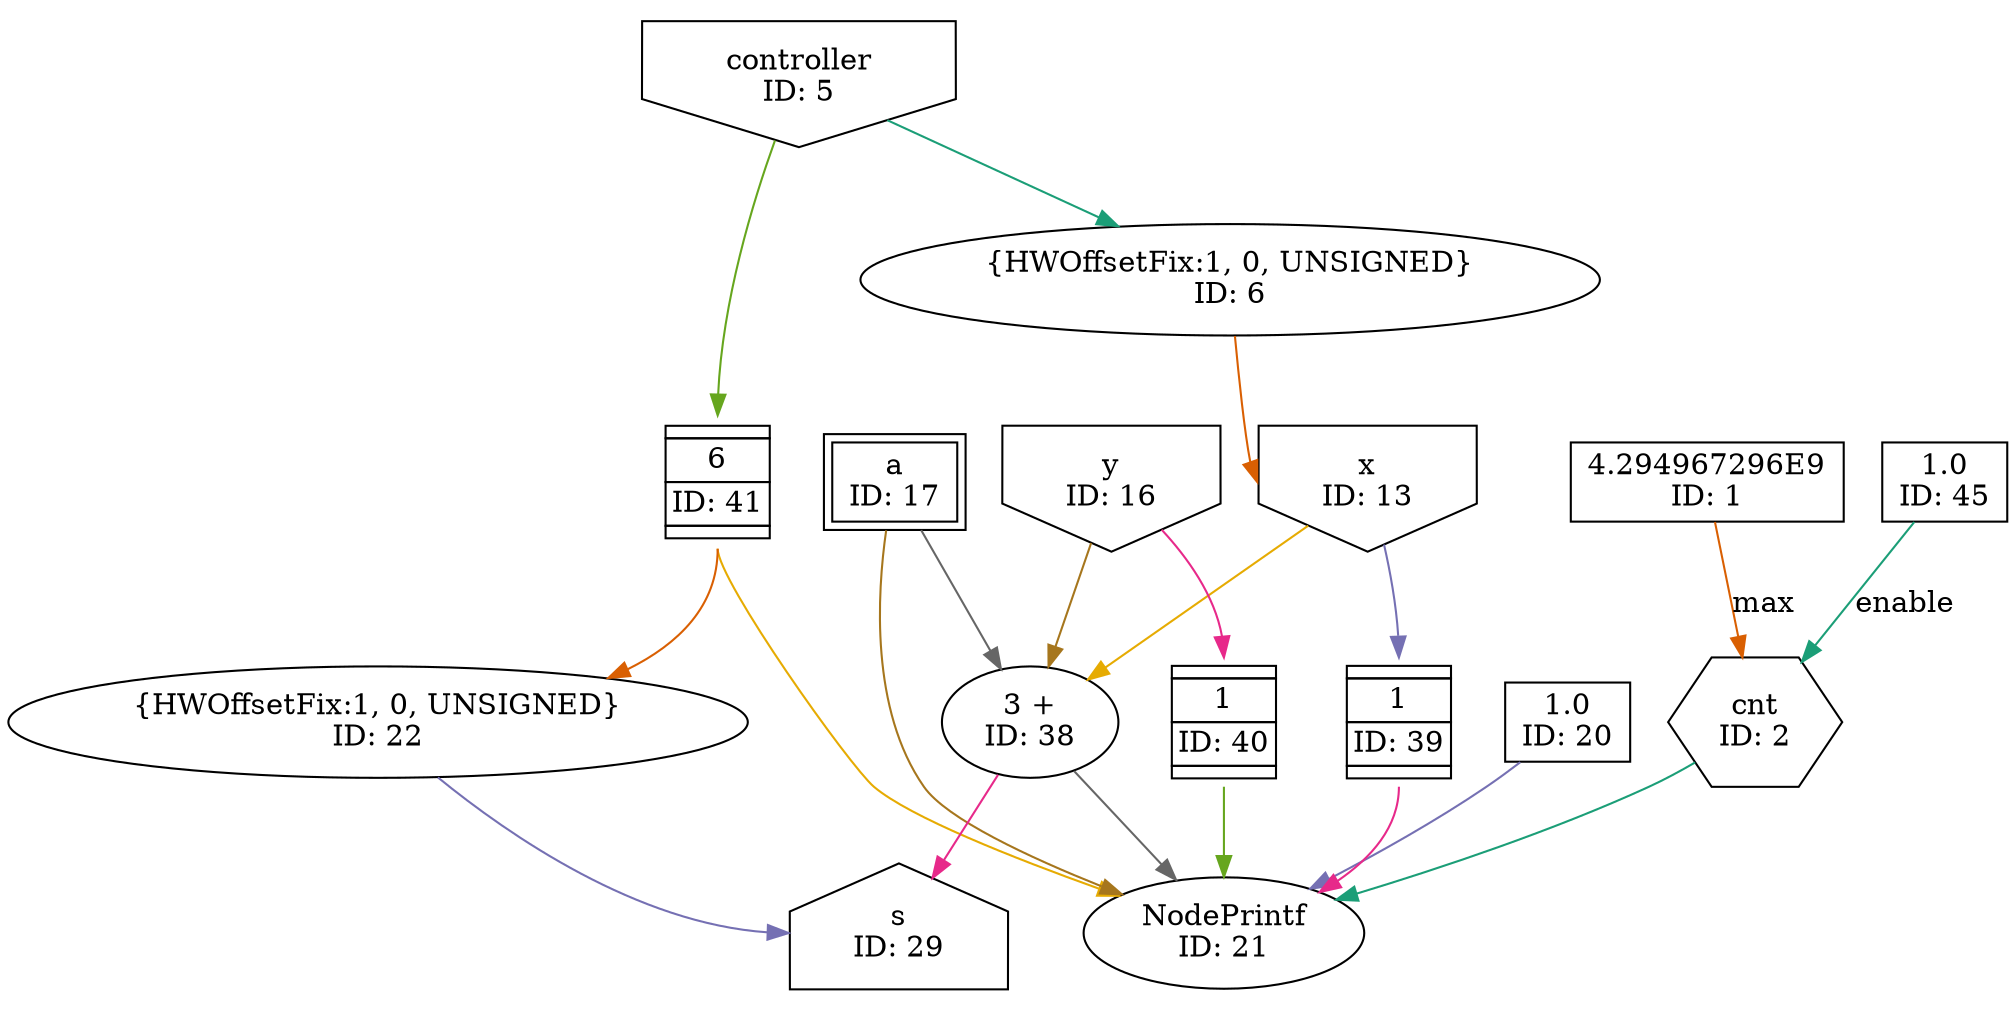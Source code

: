 digraph QueueKernel_final{
	NodeConstantRawBits20 [shape=box, label="1.0\nID: 20"];
	NodeInput5 [shape=invhouse, label="controller\nID: 5"];
	NodeCast6 [label="{HWOffsetFix:1, 0, UNSIGNED}\nID: 6"];
	NodeInput13 [shape=invhouse, label="x\nID: 13"];
	NodeFIFO39 [shape=plaintext, label=<<TABLE BORDER="0" CELLSPACING="0" CELLBORDER="1"> <TR><TD></TD></TR><TR><TD>1</TD></TR><TR><TD>ID: 39</TD></TR> <TR><TD></TD></TR> </TABLE>>];
	NodeInput16 [shape=invhouse, label="y\nID: 16"];
	NodeFIFO40 [shape=plaintext, label=<<TABLE BORDER="0" CELLSPACING="0" CELLBORDER="1"> <TR><TD></TD></TR><TR><TD>1</TD></TR><TR><TD>ID: 40</TD></TR> <TR><TD></TD></TR> </TABLE>>];
	NodeFIFO41 [shape=plaintext, label=<<TABLE BORDER="0" CELLSPACING="0" CELLBORDER="1"> <TR><TD></TD></TR><TR><TD>6</TD></TR><TR><TD>ID: 41</TD></TR> <TR><TD></TD></TR> </TABLE>>];
	NodeInputMappedReg17 [shape=box, peripheries=2, label="a\nID: 17"];
	NodeTriAdd38 [label="3 +\nID: 38"];
	NodeConstantRawBits45 [shape=box, label="1.0\nID: 45"];
	NodeConstantRawBits1 [shape=box, label="4.294967296E9\nID: 1"];
	NodeCounterV12 [shape=hexagon, label="cnt\nID: 2"];
	NodePrintf21 [label="NodePrintf\nID: 21"];
	NodeCast22 [label="{HWOffsetFix:1, 0, UNSIGNED}\nID: 22"];
	NodeOutput29 [shape=house, label="s\nID: 29"];
	NodeInput5 -> NodeCast6[color="/dark28/1" photon_data="EDGE,SrcNode:5,SrcNodePort:data"];
	NodeCast6 -> NodeInput13[headport="w" color="/dark28/2" ];
	NodeInput13 -> NodeFIFO39[headport="n" color="/dark28/3" photon_data="EDGE,SrcNode:13,SrcNodePort:data"];
	NodeInput16 -> NodeFIFO40[headport="n" color="/dark28/4" photon_data="EDGE,SrcNode:16,SrcNodePort:data"];
	NodeInput5 -> NodeFIFO41[headport="n" color="/dark28/5" photon_data="EDGE,SrcNode:5,SrcNodePort:data"];
	NodeInput13 -> NodeTriAdd38[color="/dark28/6" photon_data="EDGE,SrcNode:13,SrcNodePort:data"];
	NodeInput16 -> NodeTriAdd38[color="/dark28/7" photon_data="EDGE,SrcNode:16,SrcNodePort:data"];
	NodeInputMappedReg17 -> NodeTriAdd38[color="/dark28/8" photon_data="EDGE,SrcNode:17,SrcNodePort:a"];
	NodeConstantRawBits45 -> NodeCounterV12[label="enable" color="/dark28/1" photon_data="EDGE,SrcNode:45,SrcNodePort:value"];
	NodeConstantRawBits1 -> NodeCounterV12[label="max" color="/dark28/2" photon_data="EDGE,SrcNode:1,SrcNodePort:value"];
	NodeConstantRawBits20 -> NodePrintf21[color="/dark28/3" photon_data="EDGE,SrcNode:20,SrcNodePort:value"];
	NodeFIFO39 -> NodePrintf21[tailport="s" color="/dark28/4" photon_data="EDGE,SrcNode:39,SrcNodePort:output"];
	NodeFIFO40 -> NodePrintf21[tailport="s" color="/dark28/5" photon_data="EDGE,SrcNode:40,SrcNodePort:output"];
	NodeFIFO41 -> NodePrintf21[tailport="s" color="/dark28/6" photon_data="EDGE,SrcNode:41,SrcNodePort:output"];
	NodeInputMappedReg17 -> NodePrintf21[color="/dark28/7" photon_data="EDGE,SrcNode:17,SrcNodePort:a"];
	NodeTriAdd38 -> NodePrintf21[color="/dark28/8" photon_data="EDGE,SrcNode:38,SrcNodePort:result"];
	NodeCounterV12 -> NodePrintf21[color="/dark28/1" photon_data="EDGE,SrcNode:2,SrcNodePort:count"];
	NodeFIFO41 -> NodeCast22[tailport="s" color="/dark28/2" photon_data="EDGE,SrcNode:41,SrcNodePort:output"];
	NodeCast22 -> NodeOutput29[headport="w" color="/dark28/3" ];
	NodeTriAdd38 -> NodeOutput29[color="/dark28/4" photon_data="EDGE,SrcNode:38,SrcNodePort:result"];
}

